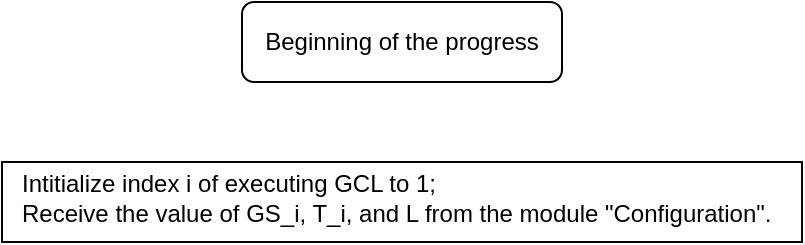 <mxfile version="22.1.17" type="github">
  <diagram id="C5RBs43oDa-KdzZeNtuy" name="Page-1">
    <mxGraphModel dx="883" dy="441" grid="1" gridSize="10" guides="1" tooltips="1" connect="1" arrows="1" fold="1" page="1" pageScale="1" pageWidth="827" pageHeight="1169" math="0" shadow="0">
      <root>
        <mxCell id="WIyWlLk6GJQsqaUBKTNV-0" />
        <mxCell id="WIyWlLk6GJQsqaUBKTNV-1" parent="WIyWlLk6GJQsqaUBKTNV-0" />
        <mxCell id="ViThs1E6ZkW2AHLPsCAg-0" value="Intitialize index i of executing GCL to 1;&lt;br&gt;Receive the value of GS_i, T_i, and L from the module &quot;Configuration&quot;.&amp;nbsp;" style="rounded=0;whiteSpace=wrap;html=1;align=left;spacingLeft=8;verticalAlign=middle;spacingBottom=4;" vertex="1" parent="WIyWlLk6GJQsqaUBKTNV-1">
          <mxGeometry x="120" y="320" width="400" height="40" as="geometry" />
        </mxCell>
        <mxCell id="ViThs1E6ZkW2AHLPsCAg-1" value="Beginning of the progress" style="rounded=1;whiteSpace=wrap;html=1;" vertex="1" parent="WIyWlLk6GJQsqaUBKTNV-1">
          <mxGeometry x="240" y="240" width="160" height="40" as="geometry" />
        </mxCell>
      </root>
    </mxGraphModel>
  </diagram>
</mxfile>
